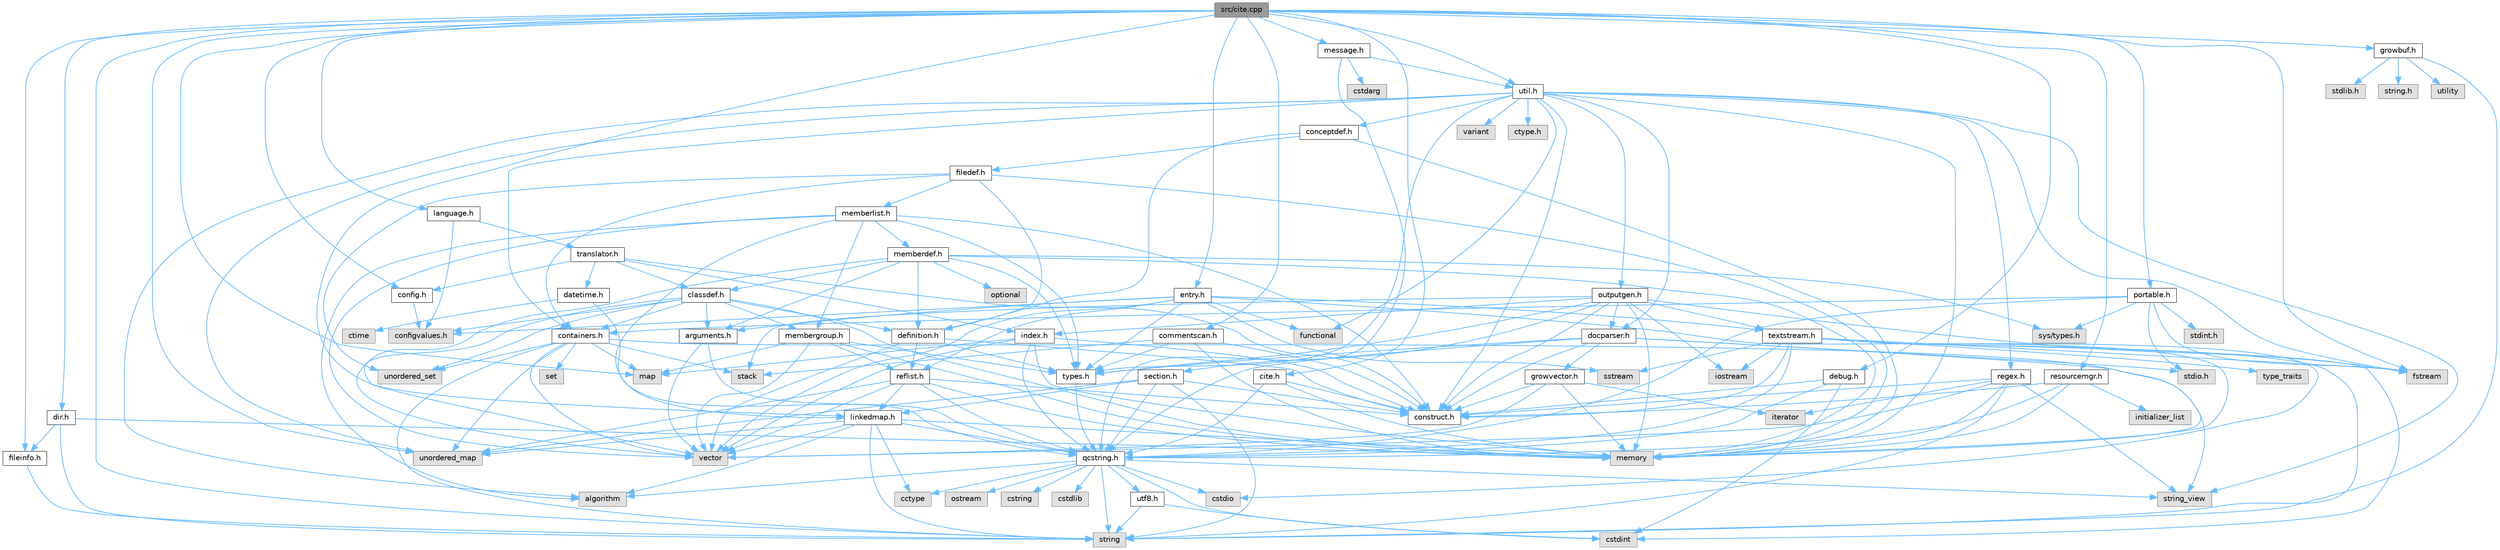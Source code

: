 digraph "src/cite.cpp"
{
 // INTERACTIVE_SVG=YES
 // LATEX_PDF_SIZE
  bgcolor="transparent";
  edge [fontname=Helvetica,fontsize=10,labelfontname=Helvetica,labelfontsize=10];
  node [fontname=Helvetica,fontsize=10,shape=box,height=0.2,width=0.4];
  Node1 [id="Node000001",label="src/cite.cpp",height=0.2,width=0.4,color="gray40", fillcolor="grey60", style="filled", fontcolor="black",tooltip=" "];
  Node1 -> Node2 [id="edge1_Node000001_Node000002",color="steelblue1",style="solid",tooltip=" "];
  Node2 [id="Node000002",label="cite.h",height=0.2,width=0.4,color="grey40", fillcolor="white", style="filled",URL="$d7/d69/cite_8h.html",tooltip=" "];
  Node2 -> Node3 [id="edge2_Node000002_Node000003",color="steelblue1",style="solid",tooltip=" "];
  Node3 [id="Node000003",label="memory",height=0.2,width=0.4,color="grey60", fillcolor="#E0E0E0", style="filled",tooltip=" "];
  Node2 -> Node4 [id="edge3_Node000002_Node000004",color="steelblue1",style="solid",tooltip=" "];
  Node4 [id="Node000004",label="qcstring.h",height=0.2,width=0.4,color="grey40", fillcolor="white", style="filled",URL="$d7/d5c/qcstring_8h.html",tooltip=" "];
  Node4 -> Node5 [id="edge4_Node000004_Node000005",color="steelblue1",style="solid",tooltip=" "];
  Node5 [id="Node000005",label="string",height=0.2,width=0.4,color="grey60", fillcolor="#E0E0E0", style="filled",tooltip=" "];
  Node4 -> Node6 [id="edge5_Node000004_Node000006",color="steelblue1",style="solid",tooltip=" "];
  Node6 [id="Node000006",label="string_view",height=0.2,width=0.4,color="grey60", fillcolor="#E0E0E0", style="filled",tooltip=" "];
  Node4 -> Node7 [id="edge6_Node000004_Node000007",color="steelblue1",style="solid",tooltip=" "];
  Node7 [id="Node000007",label="algorithm",height=0.2,width=0.4,color="grey60", fillcolor="#E0E0E0", style="filled",tooltip=" "];
  Node4 -> Node8 [id="edge7_Node000004_Node000008",color="steelblue1",style="solid",tooltip=" "];
  Node8 [id="Node000008",label="cctype",height=0.2,width=0.4,color="grey60", fillcolor="#E0E0E0", style="filled",tooltip=" "];
  Node4 -> Node9 [id="edge8_Node000004_Node000009",color="steelblue1",style="solid",tooltip=" "];
  Node9 [id="Node000009",label="cstring",height=0.2,width=0.4,color="grey60", fillcolor="#E0E0E0", style="filled",tooltip=" "];
  Node4 -> Node10 [id="edge9_Node000004_Node000010",color="steelblue1",style="solid",tooltip=" "];
  Node10 [id="Node000010",label="cstdio",height=0.2,width=0.4,color="grey60", fillcolor="#E0E0E0", style="filled",tooltip=" "];
  Node4 -> Node11 [id="edge10_Node000004_Node000011",color="steelblue1",style="solid",tooltip=" "];
  Node11 [id="Node000011",label="cstdlib",height=0.2,width=0.4,color="grey60", fillcolor="#E0E0E0", style="filled",tooltip=" "];
  Node4 -> Node12 [id="edge11_Node000004_Node000012",color="steelblue1",style="solid",tooltip=" "];
  Node12 [id="Node000012",label="cstdint",height=0.2,width=0.4,color="grey60", fillcolor="#E0E0E0", style="filled",tooltip=" "];
  Node4 -> Node13 [id="edge12_Node000004_Node000013",color="steelblue1",style="solid",tooltip=" "];
  Node13 [id="Node000013",label="ostream",height=0.2,width=0.4,color="grey60", fillcolor="#E0E0E0", style="filled",tooltip=" "];
  Node4 -> Node14 [id="edge13_Node000004_Node000014",color="steelblue1",style="solid",tooltip=" "];
  Node14 [id="Node000014",label="utf8.h",height=0.2,width=0.4,color="grey40", fillcolor="white", style="filled",URL="$db/d7c/utf8_8h.html",tooltip="Various UTF8 related helper functions."];
  Node14 -> Node12 [id="edge14_Node000014_Node000012",color="steelblue1",style="solid",tooltip=" "];
  Node14 -> Node5 [id="edge15_Node000014_Node000005",color="steelblue1",style="solid",tooltip=" "];
  Node2 -> Node15 [id="edge16_Node000002_Node000015",color="steelblue1",style="solid",tooltip=" "];
  Node15 [id="Node000015",label="construct.h",height=0.2,width=0.4,color="grey40", fillcolor="white", style="filled",URL="$d7/dfc/construct_8h.html",tooltip=" "];
  Node1 -> Node16 [id="edge17_Node000001_Node000016",color="steelblue1",style="solid",tooltip=" "];
  Node16 [id="Node000016",label="config.h",height=0.2,width=0.4,color="grey40", fillcolor="white", style="filled",URL="$db/d16/config_8h.html",tooltip=" "];
  Node16 -> Node17 [id="edge18_Node000016_Node000017",color="steelblue1",style="solid",tooltip=" "];
  Node17 [id="Node000017",label="configvalues.h",height=0.2,width=0.4,color="grey60", fillcolor="#E0E0E0", style="filled",tooltip=" "];
  Node1 -> Node18 [id="edge19_Node000001_Node000018",color="steelblue1",style="solid",tooltip=" "];
  Node18 [id="Node000018",label="language.h",height=0.2,width=0.4,color="grey40", fillcolor="white", style="filled",URL="$d8/dce/language_8h.html",tooltip=" "];
  Node18 -> Node19 [id="edge20_Node000018_Node000019",color="steelblue1",style="solid",tooltip=" "];
  Node19 [id="Node000019",label="translator.h",height=0.2,width=0.4,color="grey40", fillcolor="white", style="filled",URL="$d9/df1/translator_8h.html",tooltip=" "];
  Node19 -> Node20 [id="edge21_Node000019_Node000020",color="steelblue1",style="solid",tooltip=" "];
  Node20 [id="Node000020",label="classdef.h",height=0.2,width=0.4,color="grey40", fillcolor="white", style="filled",URL="$d1/da6/classdef_8h.html",tooltip=" "];
  Node20 -> Node3 [id="edge22_Node000020_Node000003",color="steelblue1",style="solid",tooltip=" "];
  Node20 -> Node21 [id="edge23_Node000020_Node000021",color="steelblue1",style="solid",tooltip=" "];
  Node21 [id="Node000021",label="vector",height=0.2,width=0.4,color="grey60", fillcolor="#E0E0E0", style="filled",tooltip=" "];
  Node20 -> Node22 [id="edge24_Node000020_Node000022",color="steelblue1",style="solid",tooltip=" "];
  Node22 [id="Node000022",label="unordered_set",height=0.2,width=0.4,color="grey60", fillcolor="#E0E0E0", style="filled",tooltip=" "];
  Node20 -> Node23 [id="edge25_Node000020_Node000023",color="steelblue1",style="solid",tooltip=" "];
  Node23 [id="Node000023",label="containers.h",height=0.2,width=0.4,color="grey40", fillcolor="white", style="filled",URL="$d5/d75/containers_8h.html",tooltip=" "];
  Node23 -> Node21 [id="edge26_Node000023_Node000021",color="steelblue1",style="solid",tooltip=" "];
  Node23 -> Node5 [id="edge27_Node000023_Node000005",color="steelblue1",style="solid",tooltip=" "];
  Node23 -> Node6 [id="edge28_Node000023_Node000006",color="steelblue1",style="solid",tooltip=" "];
  Node23 -> Node24 [id="edge29_Node000023_Node000024",color="steelblue1",style="solid",tooltip=" "];
  Node24 [id="Node000024",label="set",height=0.2,width=0.4,color="grey60", fillcolor="#E0E0E0", style="filled",tooltip=" "];
  Node23 -> Node25 [id="edge30_Node000023_Node000025",color="steelblue1",style="solid",tooltip=" "];
  Node25 [id="Node000025",label="map",height=0.2,width=0.4,color="grey60", fillcolor="#E0E0E0", style="filled",tooltip=" "];
  Node23 -> Node22 [id="edge31_Node000023_Node000022",color="steelblue1",style="solid",tooltip=" "];
  Node23 -> Node26 [id="edge32_Node000023_Node000026",color="steelblue1",style="solid",tooltip=" "];
  Node26 [id="Node000026",label="unordered_map",height=0.2,width=0.4,color="grey60", fillcolor="#E0E0E0", style="filled",tooltip=" "];
  Node23 -> Node27 [id="edge33_Node000023_Node000027",color="steelblue1",style="solid",tooltip=" "];
  Node27 [id="Node000027",label="stack",height=0.2,width=0.4,color="grey60", fillcolor="#E0E0E0", style="filled",tooltip=" "];
  Node20 -> Node28 [id="edge34_Node000020_Node000028",color="steelblue1",style="solid",tooltip=" "];
  Node28 [id="Node000028",label="definition.h",height=0.2,width=0.4,color="grey40", fillcolor="white", style="filled",URL="$df/da1/definition_8h.html",tooltip=" "];
  Node28 -> Node21 [id="edge35_Node000028_Node000021",color="steelblue1",style="solid",tooltip=" "];
  Node28 -> Node29 [id="edge36_Node000028_Node000029",color="steelblue1",style="solid",tooltip=" "];
  Node29 [id="Node000029",label="types.h",height=0.2,width=0.4,color="grey40", fillcolor="white", style="filled",URL="$d9/d49/types_8h.html",tooltip="This file contains a number of basic enums and types."];
  Node29 -> Node4 [id="edge37_Node000029_Node000004",color="steelblue1",style="solid",tooltip=" "];
  Node28 -> Node30 [id="edge38_Node000028_Node000030",color="steelblue1",style="solid",tooltip=" "];
  Node30 [id="Node000030",label="reflist.h",height=0.2,width=0.4,color="grey40", fillcolor="white", style="filled",URL="$d1/d02/reflist_8h.html",tooltip=" "];
  Node30 -> Node21 [id="edge39_Node000030_Node000021",color="steelblue1",style="solid",tooltip=" "];
  Node30 -> Node26 [id="edge40_Node000030_Node000026",color="steelblue1",style="solid",tooltip=" "];
  Node30 -> Node3 [id="edge41_Node000030_Node000003",color="steelblue1",style="solid",tooltip=" "];
  Node30 -> Node4 [id="edge42_Node000030_Node000004",color="steelblue1",style="solid",tooltip=" "];
  Node30 -> Node31 [id="edge43_Node000030_Node000031",color="steelblue1",style="solid",tooltip=" "];
  Node31 [id="Node000031",label="linkedmap.h",height=0.2,width=0.4,color="grey40", fillcolor="white", style="filled",URL="$da/de1/linkedmap_8h.html",tooltip=" "];
  Node31 -> Node26 [id="edge44_Node000031_Node000026",color="steelblue1",style="solid",tooltip=" "];
  Node31 -> Node21 [id="edge45_Node000031_Node000021",color="steelblue1",style="solid",tooltip=" "];
  Node31 -> Node3 [id="edge46_Node000031_Node000003",color="steelblue1",style="solid",tooltip=" "];
  Node31 -> Node5 [id="edge47_Node000031_Node000005",color="steelblue1",style="solid",tooltip=" "];
  Node31 -> Node7 [id="edge48_Node000031_Node000007",color="steelblue1",style="solid",tooltip=" "];
  Node31 -> Node8 [id="edge49_Node000031_Node000008",color="steelblue1",style="solid",tooltip=" "];
  Node31 -> Node4 [id="edge50_Node000031_Node000004",color="steelblue1",style="solid",tooltip=" "];
  Node30 -> Node15 [id="edge51_Node000030_Node000015",color="steelblue1",style="solid",tooltip=" "];
  Node28 -> Node15 [id="edge52_Node000028_Node000015",color="steelblue1",style="solid",tooltip=" "];
  Node20 -> Node32 [id="edge53_Node000020_Node000032",color="steelblue1",style="solid",tooltip=" "];
  Node32 [id="Node000032",label="arguments.h",height=0.2,width=0.4,color="grey40", fillcolor="white", style="filled",URL="$df/d9b/arguments_8h.html",tooltip=" "];
  Node32 -> Node21 [id="edge54_Node000032_Node000021",color="steelblue1",style="solid",tooltip=" "];
  Node32 -> Node4 [id="edge55_Node000032_Node000004",color="steelblue1",style="solid",tooltip=" "];
  Node20 -> Node33 [id="edge56_Node000020_Node000033",color="steelblue1",style="solid",tooltip=" "];
  Node33 [id="Node000033",label="membergroup.h",height=0.2,width=0.4,color="grey40", fillcolor="white", style="filled",URL="$d9/d11/membergroup_8h.html",tooltip=" "];
  Node33 -> Node21 [id="edge57_Node000033_Node000021",color="steelblue1",style="solid",tooltip=" "];
  Node33 -> Node25 [id="edge58_Node000033_Node000025",color="steelblue1",style="solid",tooltip=" "];
  Node33 -> Node3 [id="edge59_Node000033_Node000003",color="steelblue1",style="solid",tooltip=" "];
  Node33 -> Node29 [id="edge60_Node000033_Node000029",color="steelblue1",style="solid",tooltip=" "];
  Node33 -> Node30 [id="edge61_Node000033_Node000030",color="steelblue1",style="solid",tooltip=" "];
  Node20 -> Node17 [id="edge62_Node000020_Node000017",color="steelblue1",style="solid",tooltip=" "];
  Node19 -> Node16 [id="edge63_Node000019_Node000016",color="steelblue1",style="solid",tooltip=" "];
  Node19 -> Node34 [id="edge64_Node000019_Node000034",color="steelblue1",style="solid",tooltip=" "];
  Node34 [id="Node000034",label="datetime.h",height=0.2,width=0.4,color="grey40", fillcolor="white", style="filled",URL="$de/d1b/datetime_8h.html",tooltip=" "];
  Node34 -> Node35 [id="edge65_Node000034_Node000035",color="steelblue1",style="solid",tooltip=" "];
  Node35 [id="Node000035",label="ctime",height=0.2,width=0.4,color="grey60", fillcolor="#E0E0E0", style="filled",tooltip=" "];
  Node34 -> Node4 [id="edge66_Node000034_Node000004",color="steelblue1",style="solid",tooltip=" "];
  Node19 -> Node36 [id="edge67_Node000019_Node000036",color="steelblue1",style="solid",tooltip=" "];
  Node36 [id="Node000036",label="index.h",height=0.2,width=0.4,color="grey40", fillcolor="white", style="filled",URL="$d1/db5/index_8h.html",tooltip=" "];
  Node36 -> Node3 [id="edge68_Node000036_Node000003",color="steelblue1",style="solid",tooltip=" "];
  Node36 -> Node21 [id="edge69_Node000036_Node000021",color="steelblue1",style="solid",tooltip=" "];
  Node36 -> Node25 [id="edge70_Node000036_Node000025",color="steelblue1",style="solid",tooltip=" "];
  Node36 -> Node4 [id="edge71_Node000036_Node000004",color="steelblue1",style="solid",tooltip=" "];
  Node36 -> Node15 [id="edge72_Node000036_Node000015",color="steelblue1",style="solid",tooltip=" "];
  Node19 -> Node15 [id="edge73_Node000019_Node000015",color="steelblue1",style="solid",tooltip=" "];
  Node18 -> Node17 [id="edge74_Node000018_Node000017",color="steelblue1",style="solid",tooltip=" "];
  Node1 -> Node37 [id="edge75_Node000001_Node000037",color="steelblue1",style="solid",tooltip=" "];
  Node37 [id="Node000037",label="message.h",height=0.2,width=0.4,color="grey40", fillcolor="white", style="filled",URL="$d2/d0d/message_8h.html",tooltip=" "];
  Node37 -> Node38 [id="edge76_Node000037_Node000038",color="steelblue1",style="solid",tooltip=" "];
  Node38 [id="Node000038",label="cstdarg",height=0.2,width=0.4,color="grey60", fillcolor="#E0E0E0", style="filled",tooltip=" "];
  Node37 -> Node4 [id="edge77_Node000037_Node000004",color="steelblue1",style="solid",tooltip=" "];
  Node37 -> Node39 [id="edge78_Node000037_Node000039",color="steelblue1",style="solid",tooltip=" "];
  Node39 [id="Node000039",label="util.h",height=0.2,width=0.4,color="grey40", fillcolor="white", style="filled",URL="$d8/d3c/util_8h.html",tooltip="A bunch of utility functions."];
  Node39 -> Node3 [id="edge79_Node000039_Node000003",color="steelblue1",style="solid",tooltip=" "];
  Node39 -> Node26 [id="edge80_Node000039_Node000026",color="steelblue1",style="solid",tooltip=" "];
  Node39 -> Node7 [id="edge81_Node000039_Node000007",color="steelblue1",style="solid",tooltip=" "];
  Node39 -> Node40 [id="edge82_Node000039_Node000040",color="steelblue1",style="solid",tooltip=" "];
  Node40 [id="Node000040",label="functional",height=0.2,width=0.4,color="grey60", fillcolor="#E0E0E0", style="filled",tooltip=" "];
  Node39 -> Node41 [id="edge83_Node000039_Node000041",color="steelblue1",style="solid",tooltip=" "];
  Node41 [id="Node000041",label="fstream",height=0.2,width=0.4,color="grey60", fillcolor="#E0E0E0", style="filled",tooltip=" "];
  Node39 -> Node42 [id="edge84_Node000039_Node000042",color="steelblue1",style="solid",tooltip=" "];
  Node42 [id="Node000042",label="variant",height=0.2,width=0.4,color="grey60", fillcolor="#E0E0E0", style="filled",tooltip=" "];
  Node39 -> Node6 [id="edge85_Node000039_Node000006",color="steelblue1",style="solid",tooltip=" "];
  Node39 -> Node43 [id="edge86_Node000039_Node000043",color="steelblue1",style="solid",tooltip=" "];
  Node43 [id="Node000043",label="ctype.h",height=0.2,width=0.4,color="grey60", fillcolor="#E0E0E0", style="filled",tooltip=" "];
  Node39 -> Node29 [id="edge87_Node000039_Node000029",color="steelblue1",style="solid",tooltip=" "];
  Node39 -> Node44 [id="edge88_Node000039_Node000044",color="steelblue1",style="solid",tooltip=" "];
  Node44 [id="Node000044",label="docparser.h",height=0.2,width=0.4,color="grey40", fillcolor="white", style="filled",URL="$de/d9c/docparser_8h.html",tooltip=" "];
  Node44 -> Node45 [id="edge89_Node000044_Node000045",color="steelblue1",style="solid",tooltip=" "];
  Node45 [id="Node000045",label="stdio.h",height=0.2,width=0.4,color="grey60", fillcolor="#E0E0E0", style="filled",tooltip=" "];
  Node44 -> Node3 [id="edge90_Node000044_Node000003",color="steelblue1",style="solid",tooltip=" "];
  Node44 -> Node4 [id="edge91_Node000044_Node000004",color="steelblue1",style="solid",tooltip=" "];
  Node44 -> Node46 [id="edge92_Node000044_Node000046",color="steelblue1",style="solid",tooltip=" "];
  Node46 [id="Node000046",label="growvector.h",height=0.2,width=0.4,color="grey40", fillcolor="white", style="filled",URL="$d7/d50/growvector_8h.html",tooltip=" "];
  Node46 -> Node21 [id="edge93_Node000046_Node000021",color="steelblue1",style="solid",tooltip=" "];
  Node46 -> Node3 [id="edge94_Node000046_Node000003",color="steelblue1",style="solid",tooltip=" "];
  Node46 -> Node47 [id="edge95_Node000046_Node000047",color="steelblue1",style="solid",tooltip=" "];
  Node47 [id="Node000047",label="iterator",height=0.2,width=0.4,color="grey60", fillcolor="#E0E0E0", style="filled",tooltip=" "];
  Node46 -> Node15 [id="edge96_Node000046_Node000015",color="steelblue1",style="solid",tooltip=" "];
  Node44 -> Node15 [id="edge97_Node000044_Node000015",color="steelblue1",style="solid",tooltip=" "];
  Node44 -> Node29 [id="edge98_Node000044_Node000029",color="steelblue1",style="solid",tooltip=" "];
  Node39 -> Node23 [id="edge99_Node000039_Node000023",color="steelblue1",style="solid",tooltip=" "];
  Node39 -> Node48 [id="edge100_Node000039_Node000048",color="steelblue1",style="solid",tooltip=" "];
  Node48 [id="Node000048",label="outputgen.h",height=0.2,width=0.4,color="grey40", fillcolor="white", style="filled",URL="$df/d06/outputgen_8h.html",tooltip=" "];
  Node48 -> Node3 [id="edge101_Node000048_Node000003",color="steelblue1",style="solid",tooltip=" "];
  Node48 -> Node27 [id="edge102_Node000048_Node000027",color="steelblue1",style="solid",tooltip=" "];
  Node48 -> Node49 [id="edge103_Node000048_Node000049",color="steelblue1",style="solid",tooltip=" "];
  Node49 [id="Node000049",label="iostream",height=0.2,width=0.4,color="grey60", fillcolor="#E0E0E0", style="filled",tooltip=" "];
  Node48 -> Node41 [id="edge104_Node000048_Node000041",color="steelblue1",style="solid",tooltip=" "];
  Node48 -> Node29 [id="edge105_Node000048_Node000029",color="steelblue1",style="solid",tooltip=" "];
  Node48 -> Node36 [id="edge106_Node000048_Node000036",color="steelblue1",style="solid",tooltip=" "];
  Node48 -> Node50 [id="edge107_Node000048_Node000050",color="steelblue1",style="solid",tooltip=" "];
  Node50 [id="Node000050",label="section.h",height=0.2,width=0.4,color="grey40", fillcolor="white", style="filled",URL="$d1/d2a/section_8h.html",tooltip=" "];
  Node50 -> Node5 [id="edge108_Node000050_Node000005",color="steelblue1",style="solid",tooltip=" "];
  Node50 -> Node26 [id="edge109_Node000050_Node000026",color="steelblue1",style="solid",tooltip=" "];
  Node50 -> Node4 [id="edge110_Node000050_Node000004",color="steelblue1",style="solid",tooltip=" "];
  Node50 -> Node31 [id="edge111_Node000050_Node000031",color="steelblue1",style="solid",tooltip=" "];
  Node50 -> Node15 [id="edge112_Node000050_Node000015",color="steelblue1",style="solid",tooltip=" "];
  Node48 -> Node51 [id="edge113_Node000048_Node000051",color="steelblue1",style="solid",tooltip=" "];
  Node51 [id="Node000051",label="textstream.h",height=0.2,width=0.4,color="grey40", fillcolor="white", style="filled",URL="$d4/d7d/textstream_8h.html",tooltip=" "];
  Node51 -> Node5 [id="edge114_Node000051_Node000005",color="steelblue1",style="solid",tooltip=" "];
  Node51 -> Node49 [id="edge115_Node000051_Node000049",color="steelblue1",style="solid",tooltip=" "];
  Node51 -> Node52 [id="edge116_Node000051_Node000052",color="steelblue1",style="solid",tooltip=" "];
  Node52 [id="Node000052",label="sstream",height=0.2,width=0.4,color="grey60", fillcolor="#E0E0E0", style="filled",tooltip=" "];
  Node51 -> Node12 [id="edge117_Node000051_Node000012",color="steelblue1",style="solid",tooltip=" "];
  Node51 -> Node10 [id="edge118_Node000051_Node000010",color="steelblue1",style="solid",tooltip=" "];
  Node51 -> Node41 [id="edge119_Node000051_Node000041",color="steelblue1",style="solid",tooltip=" "];
  Node51 -> Node53 [id="edge120_Node000051_Node000053",color="steelblue1",style="solid",tooltip=" "];
  Node53 [id="Node000053",label="type_traits",height=0.2,width=0.4,color="grey60", fillcolor="#E0E0E0", style="filled",tooltip=" "];
  Node51 -> Node4 [id="edge121_Node000051_Node000004",color="steelblue1",style="solid",tooltip=" "];
  Node51 -> Node15 [id="edge122_Node000051_Node000015",color="steelblue1",style="solid",tooltip=" "];
  Node48 -> Node44 [id="edge123_Node000048_Node000044",color="steelblue1",style="solid",tooltip=" "];
  Node48 -> Node15 [id="edge124_Node000048_Node000015",color="steelblue1",style="solid",tooltip=" "];
  Node39 -> Node54 [id="edge125_Node000039_Node000054",color="steelblue1",style="solid",tooltip=" "];
  Node54 [id="Node000054",label="regex.h",height=0.2,width=0.4,color="grey40", fillcolor="white", style="filled",URL="$d1/d21/regex_8h.html",tooltip=" "];
  Node54 -> Node3 [id="edge126_Node000054_Node000003",color="steelblue1",style="solid",tooltip=" "];
  Node54 -> Node5 [id="edge127_Node000054_Node000005",color="steelblue1",style="solid",tooltip=" "];
  Node54 -> Node6 [id="edge128_Node000054_Node000006",color="steelblue1",style="solid",tooltip=" "];
  Node54 -> Node21 [id="edge129_Node000054_Node000021",color="steelblue1",style="solid",tooltip=" "];
  Node54 -> Node47 [id="edge130_Node000054_Node000047",color="steelblue1",style="solid",tooltip=" "];
  Node54 -> Node15 [id="edge131_Node000054_Node000015",color="steelblue1",style="solid",tooltip=" "];
  Node39 -> Node55 [id="edge132_Node000039_Node000055",color="steelblue1",style="solid",tooltip=" "];
  Node55 [id="Node000055",label="conceptdef.h",height=0.2,width=0.4,color="grey40", fillcolor="white", style="filled",URL="$da/df1/conceptdef_8h.html",tooltip=" "];
  Node55 -> Node3 [id="edge133_Node000055_Node000003",color="steelblue1",style="solid",tooltip=" "];
  Node55 -> Node28 [id="edge134_Node000055_Node000028",color="steelblue1",style="solid",tooltip=" "];
  Node55 -> Node56 [id="edge135_Node000055_Node000056",color="steelblue1",style="solid",tooltip=" "];
  Node56 [id="Node000056",label="filedef.h",height=0.2,width=0.4,color="grey40", fillcolor="white", style="filled",URL="$d4/d3a/filedef_8h.html",tooltip=" "];
  Node56 -> Node3 [id="edge136_Node000056_Node000003",color="steelblue1",style="solid",tooltip=" "];
  Node56 -> Node22 [id="edge137_Node000056_Node000022",color="steelblue1",style="solid",tooltip=" "];
  Node56 -> Node28 [id="edge138_Node000056_Node000028",color="steelblue1",style="solid",tooltip=" "];
  Node56 -> Node57 [id="edge139_Node000056_Node000057",color="steelblue1",style="solid",tooltip=" "];
  Node57 [id="Node000057",label="memberlist.h",height=0.2,width=0.4,color="grey40", fillcolor="white", style="filled",URL="$dd/d78/memberlist_8h.html",tooltip=" "];
  Node57 -> Node21 [id="edge140_Node000057_Node000021",color="steelblue1",style="solid",tooltip=" "];
  Node57 -> Node7 [id="edge141_Node000057_Node000007",color="steelblue1",style="solid",tooltip=" "];
  Node57 -> Node58 [id="edge142_Node000057_Node000058",color="steelblue1",style="solid",tooltip=" "];
  Node58 [id="Node000058",label="memberdef.h",height=0.2,width=0.4,color="grey40", fillcolor="white", style="filled",URL="$d4/d46/memberdef_8h.html",tooltip=" "];
  Node58 -> Node21 [id="edge143_Node000058_Node000021",color="steelblue1",style="solid",tooltip=" "];
  Node58 -> Node3 [id="edge144_Node000058_Node000003",color="steelblue1",style="solid",tooltip=" "];
  Node58 -> Node59 [id="edge145_Node000058_Node000059",color="steelblue1",style="solid",tooltip=" "];
  Node59 [id="Node000059",label="optional",height=0.2,width=0.4,color="grey60", fillcolor="#E0E0E0", style="filled",tooltip=" "];
  Node58 -> Node60 [id="edge146_Node000058_Node000060",color="steelblue1",style="solid",tooltip=" "];
  Node60 [id="Node000060",label="sys/types.h",height=0.2,width=0.4,color="grey60", fillcolor="#E0E0E0", style="filled",tooltip=" "];
  Node58 -> Node29 [id="edge147_Node000058_Node000029",color="steelblue1",style="solid",tooltip=" "];
  Node58 -> Node28 [id="edge148_Node000058_Node000028",color="steelblue1",style="solid",tooltip=" "];
  Node58 -> Node32 [id="edge149_Node000058_Node000032",color="steelblue1",style="solid",tooltip=" "];
  Node58 -> Node20 [id="edge150_Node000058_Node000020",color="steelblue1",style="solid",tooltip=" "];
  Node57 -> Node31 [id="edge151_Node000057_Node000031",color="steelblue1",style="solid",tooltip=" "];
  Node57 -> Node29 [id="edge152_Node000057_Node000029",color="steelblue1",style="solid",tooltip=" "];
  Node57 -> Node33 [id="edge153_Node000057_Node000033",color="steelblue1",style="solid",tooltip=" "];
  Node57 -> Node15 [id="edge154_Node000057_Node000015",color="steelblue1",style="solid",tooltip=" "];
  Node56 -> Node23 [id="edge155_Node000056_Node000023",color="steelblue1",style="solid",tooltip=" "];
  Node39 -> Node15 [id="edge156_Node000039_Node000015",color="steelblue1",style="solid",tooltip=" "];
  Node1 -> Node61 [id="edge157_Node000001_Node000061",color="steelblue1",style="solid",tooltip=" "];
  Node61 [id="Node000061",label="portable.h",height=0.2,width=0.4,color="grey40", fillcolor="white", style="filled",URL="$d2/de2/portable_8h.html",tooltip="Portable versions of functions that are platform dependent."];
  Node61 -> Node45 [id="edge158_Node000061_Node000045",color="steelblue1",style="solid",tooltip=" "];
  Node61 -> Node60 [id="edge159_Node000061_Node000060",color="steelblue1",style="solid",tooltip=" "];
  Node61 -> Node62 [id="edge160_Node000061_Node000062",color="steelblue1",style="solid",tooltip=" "];
  Node62 [id="Node000062",label="stdint.h",height=0.2,width=0.4,color="grey60", fillcolor="#E0E0E0", style="filled",tooltip=" "];
  Node61 -> Node41 [id="edge161_Node000061_Node000041",color="steelblue1",style="solid",tooltip=" "];
  Node61 -> Node23 [id="edge162_Node000061_Node000023",color="steelblue1",style="solid",tooltip=" "];
  Node61 -> Node4 [id="edge163_Node000061_Node000004",color="steelblue1",style="solid",tooltip=" "];
  Node1 -> Node63 [id="edge164_Node000001_Node000063",color="steelblue1",style="solid",tooltip=" "];
  Node63 [id="Node000063",label="resourcemgr.h",height=0.2,width=0.4,color="grey40", fillcolor="white", style="filled",URL="$d6/d07/resourcemgr_8h.html",tooltip=" "];
  Node63 -> Node3 [id="edge165_Node000063_Node000003",color="steelblue1",style="solid",tooltip=" "];
  Node63 -> Node64 [id="edge166_Node000063_Node000064",color="steelblue1",style="solid",tooltip=" "];
  Node64 [id="Node000064",label="initializer_list",height=0.2,width=0.4,color="grey60", fillcolor="#E0E0E0", style="filled",tooltip=" "];
  Node63 -> Node4 [id="edge167_Node000063_Node000004",color="steelblue1",style="solid",tooltip=" "];
  Node63 -> Node15 [id="edge168_Node000063_Node000015",color="steelblue1",style="solid",tooltip=" "];
  Node1 -> Node39 [id="edge169_Node000001_Node000039",color="steelblue1",style="solid",tooltip=" "];
  Node1 -> Node65 [id="edge170_Node000001_Node000065",color="steelblue1",style="solid",tooltip=" "];
  Node65 [id="Node000065",label="debug.h",height=0.2,width=0.4,color="grey40", fillcolor="white", style="filled",URL="$db/d16/debug_8h.html",tooltip=" "];
  Node65 -> Node12 [id="edge171_Node000065_Node000012",color="steelblue1",style="solid",tooltip=" "];
  Node65 -> Node4 [id="edge172_Node000065_Node000004",color="steelblue1",style="solid",tooltip=" "];
  Node65 -> Node15 [id="edge173_Node000065_Node000015",color="steelblue1",style="solid",tooltip=" "];
  Node1 -> Node66 [id="edge174_Node000001_Node000066",color="steelblue1",style="solid",tooltip=" "];
  Node66 [id="Node000066",label="fileinfo.h",height=0.2,width=0.4,color="grey40", fillcolor="white", style="filled",URL="$df/d45/fileinfo_8h.html",tooltip=" "];
  Node66 -> Node5 [id="edge175_Node000066_Node000005",color="steelblue1",style="solid",tooltip=" "];
  Node1 -> Node67 [id="edge176_Node000001_Node000067",color="steelblue1",style="solid",tooltip=" "];
  Node67 [id="Node000067",label="dir.h",height=0.2,width=0.4,color="grey40", fillcolor="white", style="filled",URL="$df/d9c/dir_8h.html",tooltip=" "];
  Node67 -> Node5 [id="edge177_Node000067_Node000005",color="steelblue1",style="solid",tooltip=" "];
  Node67 -> Node3 [id="edge178_Node000067_Node000003",color="steelblue1",style="solid",tooltip=" "];
  Node67 -> Node66 [id="edge179_Node000067_Node000066",color="steelblue1",style="solid",tooltip=" "];
  Node1 -> Node68 [id="edge180_Node000001_Node000068",color="steelblue1",style="solid",tooltip=" "];
  Node68 [id="Node000068",label="growbuf.h",height=0.2,width=0.4,color="grey40", fillcolor="white", style="filled",URL="$dd/d72/growbuf_8h.html",tooltip=" "];
  Node68 -> Node69 [id="edge181_Node000068_Node000069",color="steelblue1",style="solid",tooltip=" "];
  Node69 [id="Node000069",label="utility",height=0.2,width=0.4,color="grey60", fillcolor="#E0E0E0", style="filled",tooltip=" "];
  Node68 -> Node70 [id="edge182_Node000068_Node000070",color="steelblue1",style="solid",tooltip=" "];
  Node70 [id="Node000070",label="stdlib.h",height=0.2,width=0.4,color="grey60", fillcolor="#E0E0E0", style="filled",tooltip=" "];
  Node68 -> Node71 [id="edge183_Node000068_Node000071",color="steelblue1",style="solid",tooltip=" "];
  Node71 [id="Node000071",label="string.h",height=0.2,width=0.4,color="grey60", fillcolor="#E0E0E0", style="filled",tooltip=" "];
  Node68 -> Node5 [id="edge184_Node000068_Node000005",color="steelblue1",style="solid",tooltip=" "];
  Node1 -> Node72 [id="edge185_Node000001_Node000072",color="steelblue1",style="solid",tooltip=" "];
  Node72 [id="Node000072",label="entry.h",height=0.2,width=0.4,color="grey40", fillcolor="white", style="filled",URL="$d1/dc6/entry_8h.html",tooltip=" "];
  Node72 -> Node21 [id="edge186_Node000072_Node000021",color="steelblue1",style="solid",tooltip=" "];
  Node72 -> Node3 [id="edge187_Node000072_Node000003",color="steelblue1",style="solid",tooltip=" "];
  Node72 -> Node52 [id="edge188_Node000072_Node000052",color="steelblue1",style="solid",tooltip=" "];
  Node72 -> Node40 [id="edge189_Node000072_Node000040",color="steelblue1",style="solid",tooltip=" "];
  Node72 -> Node29 [id="edge190_Node000072_Node000029",color="steelblue1",style="solid",tooltip=" "];
  Node72 -> Node32 [id="edge191_Node000072_Node000032",color="steelblue1",style="solid",tooltip=" "];
  Node72 -> Node30 [id="edge192_Node000072_Node000030",color="steelblue1",style="solid",tooltip=" "];
  Node72 -> Node51 [id="edge193_Node000072_Node000051",color="steelblue1",style="solid",tooltip=" "];
  Node72 -> Node17 [id="edge194_Node000072_Node000017",color="steelblue1",style="solid",tooltip=" "];
  Node1 -> Node73 [id="edge195_Node000001_Node000073",color="steelblue1",style="solid",tooltip=" "];
  Node73 [id="Node000073",label="commentscan.h",height=0.2,width=0.4,color="grey40", fillcolor="white", style="filled",URL="$db/d0d/commentscan_8h.html",tooltip="Interface for the comment block scanner."];
  Node73 -> Node3 [id="edge196_Node000073_Node000003",color="steelblue1",style="solid",tooltip=" "];
  Node73 -> Node27 [id="edge197_Node000073_Node000027",color="steelblue1",style="solid",tooltip=" "];
  Node73 -> Node29 [id="edge198_Node000073_Node000029",color="steelblue1",style="solid",tooltip=" "];
  Node73 -> Node15 [id="edge199_Node000073_Node000015",color="steelblue1",style="solid",tooltip=" "];
  Node1 -> Node31 [id="edge200_Node000001_Node000031",color="steelblue1",style="solid",tooltip=" "];
  Node1 -> Node25 [id="edge201_Node000001_Node000025",color="steelblue1",style="solid",tooltip=" "];
  Node1 -> Node26 [id="edge202_Node000001_Node000026",color="steelblue1",style="solid",tooltip=" "];
  Node1 -> Node5 [id="edge203_Node000001_Node000005",color="steelblue1",style="solid",tooltip=" "];
  Node1 -> Node41 [id="edge204_Node000001_Node000041",color="steelblue1",style="solid",tooltip=" "];
}
